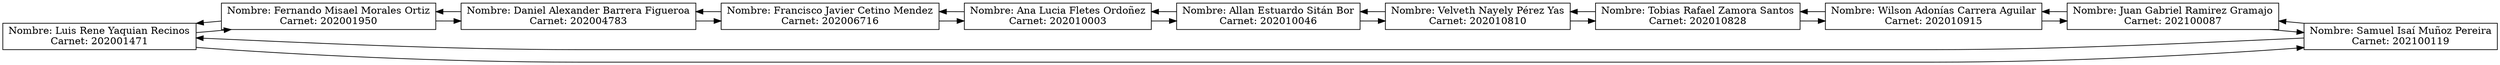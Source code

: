 digraph lista{
rankdir=LR;
node[shape = record];
nodo0[label="Nombre: Luis Rene Yaquian Recinos\nCarnet: 202001471"];
nodo1[label="Nombre: Fernando Misael Morales Ortiz\nCarnet: 202001950"];
nodo2[label="Nombre: Daniel Alexander Barrera Figueroa\nCarnet: 202004783"];
nodo3[label="Nombre: Francisco Javier Cetino Mendez\nCarnet: 202006716"];
nodo4[label="Nombre: Ana Lucia Fletes Ordoñez\nCarnet: 202010003"];
nodo5[label="Nombre: Allan Estuardo Sitán Bor\nCarnet: 202010046"];
nodo6[label="Nombre: Velveth Nayely Pérez Yas\nCarnet: 202010810"];
nodo7[label="Nombre: Tobias Rafael Zamora Santos\nCarnet: 202010828"];
nodo8[label="Nombre: Wilson Adonías Carrera Aguilar\nCarnet: 202010915"];
nodo9[label="Nombre: Juan Gabriel Ramirez Gramajo\nCarnet: 202100087"];
nodo10[label="Nombre: Samuel Isaí Muñoz Pereira\nCarnet: 202100119"];
nodo0->nodo1;
nodo1->nodo0;
nodo1->nodo2;
nodo2->nodo1;
nodo2->nodo3;
nodo3->nodo2;
nodo3->nodo4;
nodo4->nodo3;
nodo4->nodo5;
nodo5->nodo4;
nodo5->nodo6;
nodo6->nodo5;
nodo6->nodo7;
nodo7->nodo6;
nodo7->nodo8;
nodo8->nodo7;
nodo8->nodo9;
nodo9->nodo8;
nodo9->nodo10;
nodo10->nodo9;
nodo10->nodo0 
nodo0 -> nodo10
}
